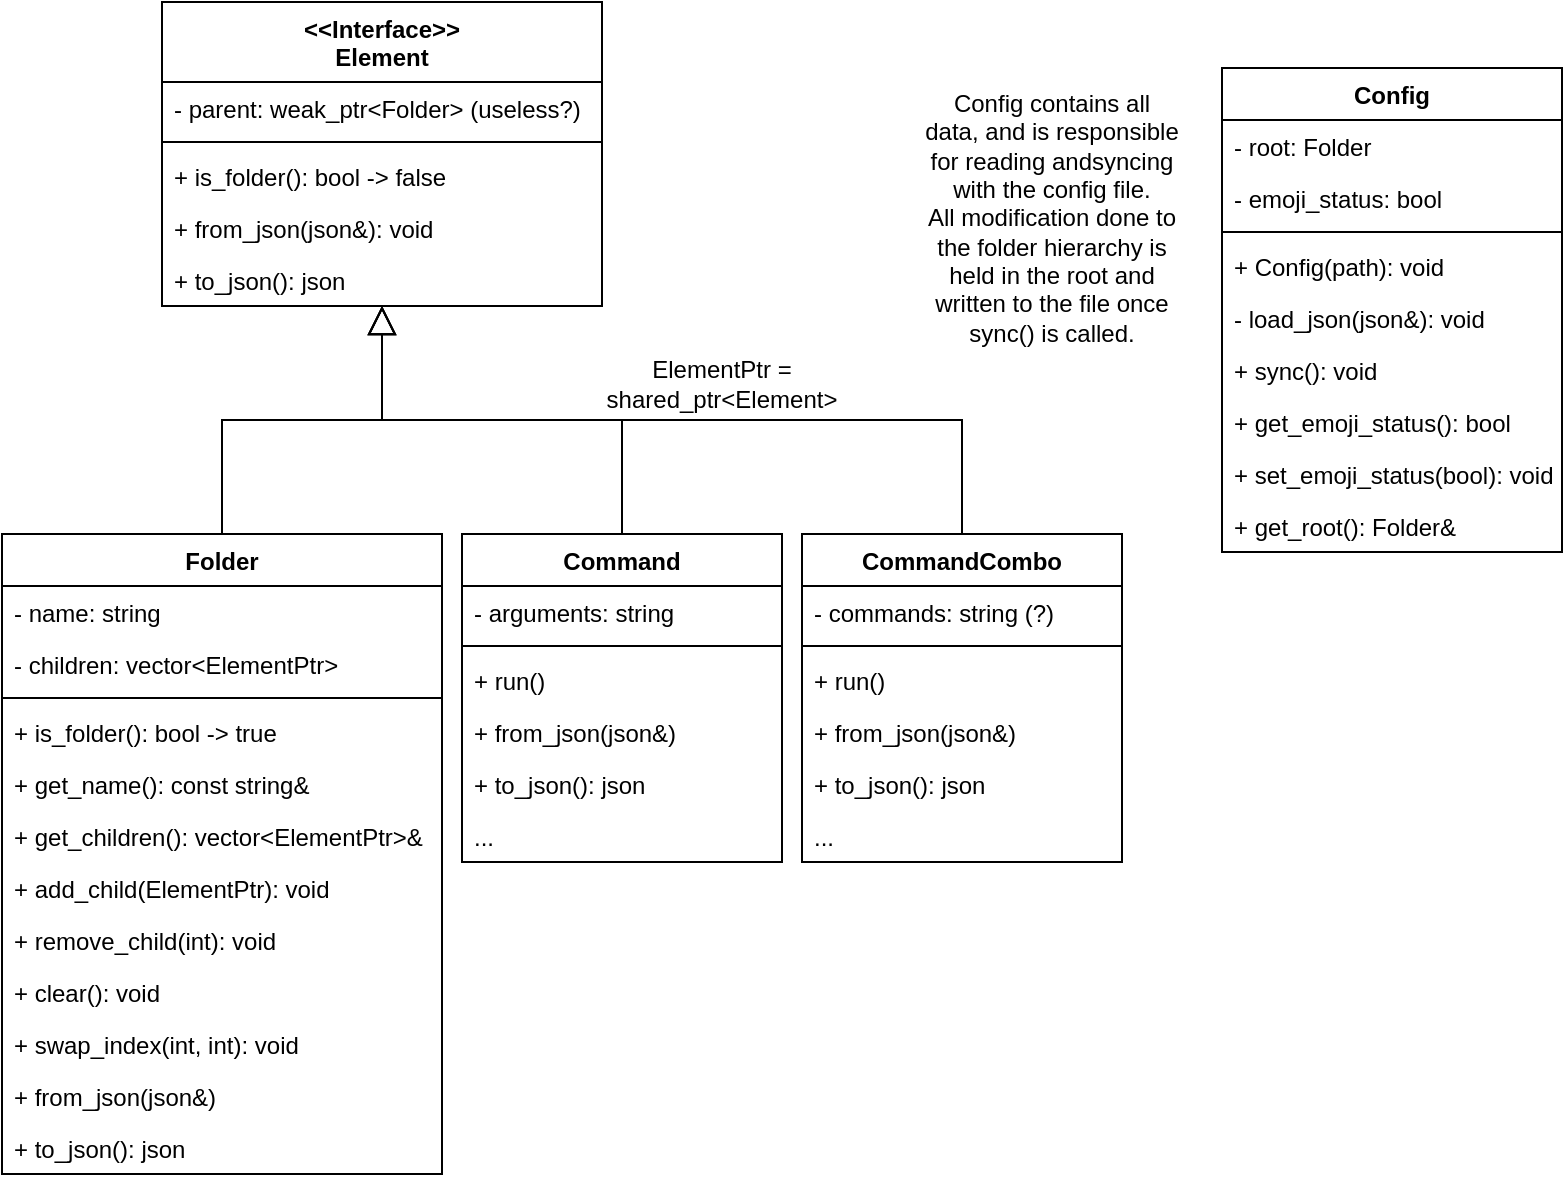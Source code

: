 <mxfile>
    <diagram id="C5RBs43oDa-KdzZeNtuy" name="Page-1">
        <mxGraphModel dx="595" dy="557" grid="1" gridSize="10" guides="1" tooltips="1" connect="1" arrows="1" fold="1" page="1" pageScale="1" pageWidth="827" pageHeight="1169" math="0" shadow="0">
            <root>
                <mxCell id="WIyWlLk6GJQsqaUBKTNV-0"/>
                <mxCell id="WIyWlLk6GJQsqaUBKTNV-1" parent="WIyWlLk6GJQsqaUBKTNV-0"/>
                <mxCell id="8q3i9P7gSI45HfQBKXjb-0" value="&lt;&lt;Interface&gt;&gt;&#10;Element" style="swimlane;fontStyle=1;align=center;verticalAlign=top;childLayout=stackLayout;horizontal=1;startSize=40;horizontalStack=0;resizeParent=1;resizeParentMax=0;resizeLast=0;collapsible=1;marginBottom=0;rounded=0;shadow=0;sketch=0;glass=0;swimlaneLine=1;" parent="WIyWlLk6GJQsqaUBKTNV-1" vertex="1">
                    <mxGeometry x="100" y="14" width="220" height="152" as="geometry">
                        <mxRectangle x="120" y="40" width="80" height="26" as="alternateBounds"/>
                    </mxGeometry>
                </mxCell>
                <mxCell id="8q3i9P7gSI45HfQBKXjb-23" value="- parent: weak_ptr&lt;Folder&gt; (useless?)" style="text;strokeColor=none;fillColor=none;align=left;verticalAlign=top;spacingLeft=4;spacingRight=4;overflow=hidden;rotatable=0;points=[[0,0.5],[1,0.5]];portConstraint=eastwest;rounded=0;shadow=0;glass=0;sketch=0;" parent="8q3i9P7gSI45HfQBKXjb-0" vertex="1">
                    <mxGeometry y="40" width="220" height="26" as="geometry"/>
                </mxCell>
                <mxCell id="8q3i9P7gSI45HfQBKXjb-2" value="" style="line;strokeWidth=1;fillColor=none;align=left;verticalAlign=middle;spacingTop=-1;spacingLeft=3;spacingRight=3;rotatable=0;labelPosition=right;points=[];portConstraint=eastwest;" parent="8q3i9P7gSI45HfQBKXjb-0" vertex="1">
                    <mxGeometry y="66" width="220" height="8" as="geometry"/>
                </mxCell>
                <mxCell id="8q3i9P7gSI45HfQBKXjb-3" value="+ is_folder(): bool -&gt; false" style="text;strokeColor=none;fillColor=none;align=left;verticalAlign=top;spacingLeft=4;spacingRight=4;overflow=hidden;rotatable=0;points=[[0,0.5],[1,0.5]];portConstraint=eastwest;" parent="8q3i9P7gSI45HfQBKXjb-0" vertex="1">
                    <mxGeometry y="74" width="220" height="26" as="geometry"/>
                </mxCell>
                <mxCell id="8q3i9P7gSI45HfQBKXjb-60" value="+ from_json(json&amp;): void" style="text;strokeColor=none;fillColor=none;align=left;verticalAlign=top;spacingLeft=4;spacingRight=4;overflow=hidden;rotatable=0;points=[[0,0.5],[1,0.5]];portConstraint=eastwest;rounded=0;shadow=0;glass=0;sketch=0;" parent="8q3i9P7gSI45HfQBKXjb-0" vertex="1">
                    <mxGeometry y="100" width="220" height="26" as="geometry"/>
                </mxCell>
                <mxCell id="8q3i9P7gSI45HfQBKXjb-64" value="+ to_json(): json" style="text;strokeColor=none;fillColor=none;align=left;verticalAlign=top;spacingLeft=4;spacingRight=4;overflow=hidden;rotatable=0;points=[[0,0.5],[1,0.5]];portConstraint=eastwest;rounded=0;shadow=0;glass=0;sketch=0;" parent="8q3i9P7gSI45HfQBKXjb-0" vertex="1">
                    <mxGeometry y="126" width="220" height="26" as="geometry"/>
                </mxCell>
                <mxCell id="8q3i9P7gSI45HfQBKXjb-6" value="Folder" style="swimlane;fontStyle=1;align=center;verticalAlign=top;childLayout=stackLayout;horizontal=1;startSize=26;horizontalStack=0;resizeParent=1;resizeParentMax=0;resizeLast=0;collapsible=1;marginBottom=0;rounded=0;shadow=0;glass=0;sketch=0;fillColor=none;" parent="WIyWlLk6GJQsqaUBKTNV-1" vertex="1">
                    <mxGeometry x="20" y="280" width="220" height="320" as="geometry"/>
                </mxCell>
                <mxCell id="8q3i9P7gSI45HfQBKXjb-28" value="- name: string" style="text;strokeColor=none;fillColor=none;align=left;verticalAlign=top;spacingLeft=4;spacingRight=4;overflow=hidden;rotatable=0;points=[[0,0.5],[1,0.5]];portConstraint=eastwest;rounded=0;shadow=0;glass=0;sketch=0;" parent="8q3i9P7gSI45HfQBKXjb-6" vertex="1">
                    <mxGeometry y="26" width="220" height="26" as="geometry"/>
                </mxCell>
                <mxCell id="8q3i9P7gSI45HfQBKXjb-7" value="- children: vector&lt;ElementPtr&gt;" style="text;strokeColor=none;fillColor=none;align=left;verticalAlign=top;spacingLeft=4;spacingRight=4;overflow=hidden;rotatable=0;points=[[0,0.5],[1,0.5]];portConstraint=eastwest;rounded=0;shadow=0;glass=0;sketch=0;" parent="8q3i9P7gSI45HfQBKXjb-6" vertex="1">
                    <mxGeometry y="52" width="220" height="26" as="geometry"/>
                </mxCell>
                <mxCell id="8q3i9P7gSI45HfQBKXjb-8" value="" style="line;strokeWidth=1;fillColor=none;align=left;verticalAlign=middle;spacingTop=-1;spacingLeft=3;spacingRight=3;rotatable=0;labelPosition=right;points=[];portConstraint=eastwest;rounded=0;shadow=0;glass=0;sketch=0;" parent="8q3i9P7gSI45HfQBKXjb-6" vertex="1">
                    <mxGeometry y="78" width="220" height="8" as="geometry"/>
                </mxCell>
                <mxCell id="8q3i9P7gSI45HfQBKXjb-9" value="+ is_folder(): bool -&gt; true" style="text;strokeColor=none;fillColor=none;align=left;verticalAlign=top;spacingLeft=4;spacingRight=4;overflow=hidden;rotatable=0;points=[[0,0.5],[1,0.5]];portConstraint=eastwest;rounded=0;shadow=0;glass=0;sketch=0;" parent="8q3i9P7gSI45HfQBKXjb-6" vertex="1">
                    <mxGeometry y="86" width="220" height="26" as="geometry"/>
                </mxCell>
                <mxCell id="8q3i9P7gSI45HfQBKXjb-29" value="+ get_name(): const string&amp;" style="text;strokeColor=none;fillColor=none;align=left;verticalAlign=top;spacingLeft=4;spacingRight=4;overflow=hidden;rotatable=0;points=[[0,0.5],[1,0.5]];portConstraint=eastwest;rounded=0;shadow=0;glass=0;sketch=0;" parent="8q3i9P7gSI45HfQBKXjb-6" vertex="1">
                    <mxGeometry y="112" width="220" height="26" as="geometry"/>
                </mxCell>
                <mxCell id="8q3i9P7gSI45HfQBKXjb-25" value="+ get_children(): vector&lt;ElementPtr&gt;&amp;" style="text;strokeColor=none;fillColor=none;align=left;verticalAlign=top;spacingLeft=4;spacingRight=4;overflow=hidden;rotatable=0;points=[[0,0.5],[1,0.5]];portConstraint=eastwest;rounded=0;shadow=0;glass=0;sketch=0;" parent="8q3i9P7gSI45HfQBKXjb-6" vertex="1">
                    <mxGeometry y="138" width="220" height="26" as="geometry"/>
                </mxCell>
                <mxCell id="8q3i9P7gSI45HfQBKXjb-36" value="+ add_child(ElementPtr): void" style="text;strokeColor=none;fillColor=none;align=left;verticalAlign=top;spacingLeft=4;spacingRight=4;overflow=hidden;rotatable=0;points=[[0,0.5],[1,0.5]];portConstraint=eastwest;rounded=0;shadow=0;glass=0;sketch=0;" parent="8q3i9P7gSI45HfQBKXjb-6" vertex="1">
                    <mxGeometry y="164" width="220" height="26" as="geometry"/>
                </mxCell>
                <mxCell id="8q3i9P7gSI45HfQBKXjb-37" value="+ remove_child(int): void" style="text;strokeColor=none;fillColor=none;align=left;verticalAlign=top;spacingLeft=4;spacingRight=4;overflow=hidden;rotatable=0;points=[[0,0.5],[1,0.5]];portConstraint=eastwest;rounded=0;shadow=0;glass=0;sketch=0;" parent="8q3i9P7gSI45HfQBKXjb-6" vertex="1">
                    <mxGeometry y="190" width="220" height="26" as="geometry"/>
                </mxCell>
                <mxCell id="8q3i9P7gSI45HfQBKXjb-38" value="+ clear(): void" style="text;strokeColor=none;fillColor=none;align=left;verticalAlign=top;spacingLeft=4;spacingRight=4;overflow=hidden;rotatable=0;points=[[0,0.5],[1,0.5]];portConstraint=eastwest;rounded=0;shadow=0;glass=0;sketch=0;" parent="8q3i9P7gSI45HfQBKXjb-6" vertex="1">
                    <mxGeometry y="216" width="220" height="26" as="geometry"/>
                </mxCell>
                <mxCell id="8q3i9P7gSI45HfQBKXjb-26" value="+ swap_index(int, int): void" style="text;strokeColor=none;fillColor=none;align=left;verticalAlign=top;spacingLeft=4;spacingRight=4;overflow=hidden;rotatable=0;points=[[0,0.5],[1,0.5]];portConstraint=eastwest;rounded=0;shadow=0;glass=0;sketch=0;" parent="8q3i9P7gSI45HfQBKXjb-6" vertex="1">
                    <mxGeometry y="242" width="220" height="26" as="geometry"/>
                </mxCell>
                <mxCell id="8q3i9P7gSI45HfQBKXjb-61" value="+ from_json(json&amp;)" style="text;strokeColor=none;fillColor=none;align=left;verticalAlign=top;spacingLeft=4;spacingRight=4;overflow=hidden;rotatable=0;points=[[0,0.5],[1,0.5]];portConstraint=eastwest;rounded=0;shadow=0;glass=0;sketch=0;" parent="8q3i9P7gSI45HfQBKXjb-6" vertex="1">
                    <mxGeometry y="268" width="220" height="26" as="geometry"/>
                </mxCell>
                <mxCell id="8q3i9P7gSI45HfQBKXjb-65" value="+ to_json(): json" style="text;strokeColor=none;fillColor=none;align=left;verticalAlign=top;spacingLeft=4;spacingRight=4;overflow=hidden;rotatable=0;points=[[0,0.5],[1,0.5]];portConstraint=eastwest;rounded=0;shadow=0;glass=0;sketch=0;" parent="8q3i9P7gSI45HfQBKXjb-6" vertex="1">
                    <mxGeometry y="294" width="220" height="26" as="geometry"/>
                </mxCell>
                <mxCell id="8q3i9P7gSI45HfQBKXjb-10" value="Command" style="swimlane;fontStyle=1;align=center;verticalAlign=top;childLayout=stackLayout;horizontal=1;startSize=26;horizontalStack=0;resizeParent=1;resizeParentMax=0;resizeLast=0;collapsible=1;marginBottom=0;rounded=0;shadow=0;glass=0;sketch=0;fillColor=none;" parent="WIyWlLk6GJQsqaUBKTNV-1" vertex="1">
                    <mxGeometry x="250" y="280" width="160" height="164" as="geometry"/>
                </mxCell>
                <mxCell id="8q3i9P7gSI45HfQBKXjb-11" value="- arguments: string" style="text;strokeColor=none;fillColor=none;align=left;verticalAlign=top;spacingLeft=4;spacingRight=4;overflow=hidden;rotatable=0;points=[[0,0.5],[1,0.5]];portConstraint=eastwest;rounded=0;shadow=0;glass=0;sketch=0;" parent="8q3i9P7gSI45HfQBKXjb-10" vertex="1">
                    <mxGeometry y="26" width="160" height="26" as="geometry"/>
                </mxCell>
                <mxCell id="8q3i9P7gSI45HfQBKXjb-12" value="" style="line;strokeWidth=1;fillColor=none;align=left;verticalAlign=middle;spacingTop=-1;spacingLeft=3;spacingRight=3;rotatable=0;labelPosition=right;points=[];portConstraint=eastwest;rounded=0;shadow=0;glass=0;sketch=0;" parent="8q3i9P7gSI45HfQBKXjb-10" vertex="1">
                    <mxGeometry y="52" width="160" height="8" as="geometry"/>
                </mxCell>
                <mxCell id="8q3i9P7gSI45HfQBKXjb-13" value="+ run()" style="text;strokeColor=none;fillColor=none;align=left;verticalAlign=top;spacingLeft=4;spacingRight=4;overflow=hidden;rotatable=0;points=[[0,0.5],[1,0.5]];portConstraint=eastwest;rounded=0;shadow=0;glass=0;sketch=0;" parent="8q3i9P7gSI45HfQBKXjb-10" vertex="1">
                    <mxGeometry y="60" width="160" height="26" as="geometry"/>
                </mxCell>
                <mxCell id="8q3i9P7gSI45HfQBKXjb-62" value="+ from_json(json&amp;)" style="text;strokeColor=none;fillColor=none;align=left;verticalAlign=top;spacingLeft=4;spacingRight=4;overflow=hidden;rotatable=0;points=[[0,0.5],[1,0.5]];portConstraint=eastwest;rounded=0;shadow=0;glass=0;sketch=0;" parent="8q3i9P7gSI45HfQBKXjb-10" vertex="1">
                    <mxGeometry y="86" width="160" height="26" as="geometry"/>
                </mxCell>
                <mxCell id="8q3i9P7gSI45HfQBKXjb-66" value="+ to_json(): json" style="text;strokeColor=none;fillColor=none;align=left;verticalAlign=top;spacingLeft=4;spacingRight=4;overflow=hidden;rotatable=0;points=[[0,0.5],[1,0.5]];portConstraint=eastwest;rounded=0;shadow=0;glass=0;sketch=0;" parent="8q3i9P7gSI45HfQBKXjb-10" vertex="1">
                    <mxGeometry y="112" width="160" height="26" as="geometry"/>
                </mxCell>
                <mxCell id="8q3i9P7gSI45HfQBKXjb-39" value="..." style="text;strokeColor=none;fillColor=none;align=left;verticalAlign=top;spacingLeft=4;spacingRight=4;overflow=hidden;rotatable=0;points=[[0,0.5],[1,0.5]];portConstraint=eastwest;rounded=0;shadow=0;glass=0;sketch=0;" parent="8q3i9P7gSI45HfQBKXjb-10" vertex="1">
                    <mxGeometry y="138" width="160" height="26" as="geometry"/>
                </mxCell>
                <mxCell id="8q3i9P7gSI45HfQBKXjb-14" value="CommandCombo" style="swimlane;fontStyle=1;align=center;verticalAlign=top;childLayout=stackLayout;horizontal=1;startSize=26;horizontalStack=0;resizeParent=1;resizeParentMax=0;resizeLast=0;collapsible=1;marginBottom=0;rounded=0;shadow=0;glass=0;sketch=0;fillColor=none;" parent="WIyWlLk6GJQsqaUBKTNV-1" vertex="1">
                    <mxGeometry x="420" y="280" width="160" height="164" as="geometry"/>
                </mxCell>
                <mxCell id="8q3i9P7gSI45HfQBKXjb-15" value="- commands: string (?)" style="text;strokeColor=none;fillColor=none;align=left;verticalAlign=top;spacingLeft=4;spacingRight=4;overflow=hidden;rotatable=0;points=[[0,0.5],[1,0.5]];portConstraint=eastwest;rounded=0;shadow=0;glass=0;sketch=0;" parent="8q3i9P7gSI45HfQBKXjb-14" vertex="1">
                    <mxGeometry y="26" width="160" height="26" as="geometry"/>
                </mxCell>
                <mxCell id="8q3i9P7gSI45HfQBKXjb-16" value="" style="line;strokeWidth=1;fillColor=none;align=left;verticalAlign=middle;spacingTop=-1;spacingLeft=3;spacingRight=3;rotatable=0;labelPosition=right;points=[];portConstraint=eastwest;rounded=0;shadow=0;glass=0;sketch=0;" parent="8q3i9P7gSI45HfQBKXjb-14" vertex="1">
                    <mxGeometry y="52" width="160" height="8" as="geometry"/>
                </mxCell>
                <mxCell id="8q3i9P7gSI45HfQBKXjb-17" value="+ run()" style="text;strokeColor=none;fillColor=none;align=left;verticalAlign=top;spacingLeft=4;spacingRight=4;overflow=hidden;rotatable=0;points=[[0,0.5],[1,0.5]];portConstraint=eastwest;rounded=0;shadow=0;glass=0;sketch=0;" parent="8q3i9P7gSI45HfQBKXjb-14" vertex="1">
                    <mxGeometry y="60" width="160" height="26" as="geometry"/>
                </mxCell>
                <mxCell id="8q3i9P7gSI45HfQBKXjb-63" value="+ from_json(json&amp;)" style="text;strokeColor=none;fillColor=none;align=left;verticalAlign=top;spacingLeft=4;spacingRight=4;overflow=hidden;rotatable=0;points=[[0,0.5],[1,0.5]];portConstraint=eastwest;rounded=0;shadow=0;glass=0;sketch=0;" parent="8q3i9P7gSI45HfQBKXjb-14" vertex="1">
                    <mxGeometry y="86" width="160" height="26" as="geometry"/>
                </mxCell>
                <mxCell id="8q3i9P7gSI45HfQBKXjb-67" value="+ to_json(): json" style="text;strokeColor=none;fillColor=none;align=left;verticalAlign=top;spacingLeft=4;spacingRight=4;overflow=hidden;rotatable=0;points=[[0,0.5],[1,0.5]];portConstraint=eastwest;rounded=0;shadow=0;glass=0;sketch=0;" parent="8q3i9P7gSI45HfQBKXjb-14" vertex="1">
                    <mxGeometry y="112" width="160" height="26" as="geometry"/>
                </mxCell>
                <mxCell id="8q3i9P7gSI45HfQBKXjb-40" value="..." style="text;strokeColor=none;fillColor=none;align=left;verticalAlign=top;spacingLeft=4;spacingRight=4;overflow=hidden;rotatable=0;points=[[0,0.5],[1,0.5]];portConstraint=eastwest;rounded=0;shadow=0;glass=0;sketch=0;" parent="8q3i9P7gSI45HfQBKXjb-14" vertex="1">
                    <mxGeometry y="138" width="160" height="26" as="geometry"/>
                </mxCell>
                <mxCell id="8q3i9P7gSI45HfQBKXjb-18" value="" style="endArrow=block;endFill=0;endSize=12;html=1;rounded=0;exitX=0.5;exitY=0;exitDx=0;exitDy=0;entryX=0.5;entryY=1;entryDx=0;entryDy=0;edgeStyle=orthogonalEdgeStyle;" parent="WIyWlLk6GJQsqaUBKTNV-1" source="8q3i9P7gSI45HfQBKXjb-6" target="8q3i9P7gSI45HfQBKXjb-0" edge="1">
                    <mxGeometry width="160" relative="1" as="geometry">
                        <mxPoint x="330" y="280" as="sourcePoint"/>
                        <mxPoint x="490" y="280" as="targetPoint"/>
                    </mxGeometry>
                </mxCell>
                <mxCell id="8q3i9P7gSI45HfQBKXjb-20" value="" style="endArrow=block;endFill=0;endSize=12;html=1;rounded=0;entryX=0.5;entryY=1;entryDx=0;entryDy=0;exitX=0.5;exitY=0;exitDx=0;exitDy=0;edgeStyle=orthogonalEdgeStyle;" parent="WIyWlLk6GJQsqaUBKTNV-1" source="8q3i9P7gSI45HfQBKXjb-10" target="8q3i9P7gSI45HfQBKXjb-0" edge="1">
                    <mxGeometry width="160" relative="1" as="geometry">
                        <mxPoint x="120" y="270" as="sourcePoint"/>
                        <mxPoint x="210" y="184" as="targetPoint"/>
                    </mxGeometry>
                </mxCell>
                <mxCell id="8q3i9P7gSI45HfQBKXjb-21" value="" style="endArrow=block;endFill=0;endSize=12;html=1;rounded=0;exitX=0.5;exitY=0;exitDx=0;exitDy=0;entryX=0.5;entryY=1;entryDx=0;entryDy=0;edgeStyle=orthogonalEdgeStyle;" parent="WIyWlLk6GJQsqaUBKTNV-1" source="8q3i9P7gSI45HfQBKXjb-14" target="8q3i9P7gSI45HfQBKXjb-0" edge="1">
                    <mxGeometry width="160" relative="1" as="geometry">
                        <mxPoint x="300" y="270" as="sourcePoint"/>
                        <mxPoint x="200" y="180" as="targetPoint"/>
                    </mxGeometry>
                </mxCell>
                <mxCell id="8q3i9P7gSI45HfQBKXjb-27" value="ElementPtr = shared_ptr&amp;lt;Element&amp;gt;" style="text;html=1;strokeColor=none;fillColor=none;align=center;verticalAlign=middle;whiteSpace=wrap;rounded=0;shadow=0;glass=0;sketch=0;" parent="WIyWlLk6GJQsqaUBKTNV-1" vertex="1">
                    <mxGeometry x="320" y="190" width="120" height="30" as="geometry"/>
                </mxCell>
                <mxCell id="8q3i9P7gSI45HfQBKXjb-30" value="Config&#10;&#10;" style="swimlane;fontStyle=1;align=center;verticalAlign=top;childLayout=stackLayout;horizontal=1;startSize=26;horizontalStack=0;resizeParent=1;resizeParentMax=0;resizeLast=0;collapsible=1;marginBottom=0;rounded=0;shadow=0;glass=0;sketch=0;fillColor=none;" parent="WIyWlLk6GJQsqaUBKTNV-1" vertex="1">
                    <mxGeometry x="630" y="47" width="170" height="242" as="geometry"/>
                </mxCell>
                <mxCell id="8q3i9P7gSI45HfQBKXjb-35" value="- root: Folder" style="text;strokeColor=none;fillColor=none;align=left;verticalAlign=top;spacingLeft=4;spacingRight=4;overflow=hidden;rotatable=0;points=[[0,0.5],[1,0.5]];portConstraint=eastwest;rounded=0;shadow=0;glass=0;sketch=0;" parent="8q3i9P7gSI45HfQBKXjb-30" vertex="1">
                    <mxGeometry y="26" width="170" height="26" as="geometry"/>
                </mxCell>
                <mxCell id="8q3i9P7gSI45HfQBKXjb-31" value="- emoji_status: bool" style="text;strokeColor=none;fillColor=none;align=left;verticalAlign=top;spacingLeft=4;spacingRight=4;overflow=hidden;rotatable=0;points=[[0,0.5],[1,0.5]];portConstraint=eastwest;rounded=0;shadow=0;glass=0;sketch=0;" parent="8q3i9P7gSI45HfQBKXjb-30" vertex="1">
                    <mxGeometry y="52" width="170" height="26" as="geometry"/>
                </mxCell>
                <mxCell id="8q3i9P7gSI45HfQBKXjb-32" value="" style="line;strokeWidth=1;fillColor=none;align=left;verticalAlign=middle;spacingTop=-1;spacingLeft=3;spacingRight=3;rotatable=0;labelPosition=right;points=[];portConstraint=eastwest;rounded=0;shadow=0;glass=0;sketch=0;" parent="8q3i9P7gSI45HfQBKXjb-30" vertex="1">
                    <mxGeometry y="78" width="170" height="8" as="geometry"/>
                </mxCell>
                <mxCell id="8q3i9P7gSI45HfQBKXjb-34" value="+ Config(path): void" style="text;strokeColor=none;fillColor=none;align=left;verticalAlign=top;spacingLeft=4;spacingRight=4;overflow=hidden;rotatable=0;points=[[0,0.5],[1,0.5]];portConstraint=eastwest;rounded=0;shadow=0;glass=0;sketch=0;" parent="8q3i9P7gSI45HfQBKXjb-30" vertex="1">
                    <mxGeometry y="86" width="170" height="26" as="geometry"/>
                </mxCell>
                <mxCell id="8q3i9P7gSI45HfQBKXjb-68" value="- load_json(json&amp;): void" style="text;strokeColor=none;fillColor=none;align=left;verticalAlign=top;spacingLeft=4;spacingRight=4;overflow=hidden;rotatable=0;points=[[0,0.5],[1,0.5]];portConstraint=eastwest;rounded=0;shadow=0;glass=0;sketch=0;" parent="8q3i9P7gSI45HfQBKXjb-30" vertex="1">
                    <mxGeometry y="112" width="170" height="26" as="geometry"/>
                </mxCell>
                <mxCell id="8q3i9P7gSI45HfQBKXjb-73" value="+ sync(): void" style="text;strokeColor=none;fillColor=none;align=left;verticalAlign=top;spacingLeft=4;spacingRight=4;overflow=hidden;rotatable=0;points=[[0,0.5],[1,0.5]];portConstraint=eastwest;rounded=0;shadow=0;glass=0;sketch=0;" parent="8q3i9P7gSI45HfQBKXjb-30" vertex="1">
                    <mxGeometry y="138" width="170" height="26" as="geometry"/>
                </mxCell>
                <mxCell id="8q3i9P7gSI45HfQBKXjb-33" value="+ get_emoji_status(): bool" style="text;strokeColor=none;fillColor=none;align=left;verticalAlign=top;spacingLeft=4;spacingRight=4;overflow=hidden;rotatable=0;points=[[0,0.5],[1,0.5]];portConstraint=eastwest;rounded=0;shadow=0;glass=0;sketch=0;" parent="8q3i9P7gSI45HfQBKXjb-30" vertex="1">
                    <mxGeometry y="164" width="170" height="26" as="geometry"/>
                </mxCell>
                <mxCell id="8q3i9P7gSI45HfQBKXjb-69" value="+ set_emoji_status(bool): void" style="text;strokeColor=none;fillColor=none;align=left;verticalAlign=top;spacingLeft=4;spacingRight=4;overflow=hidden;rotatable=0;points=[[0,0.5],[1,0.5]];portConstraint=eastwest;rounded=0;shadow=0;glass=0;sketch=0;" parent="8q3i9P7gSI45HfQBKXjb-30" vertex="1">
                    <mxGeometry y="190" width="170" height="26" as="geometry"/>
                </mxCell>
                <mxCell id="8q3i9P7gSI45HfQBKXjb-70" value="+ get_root(): Folder&amp;" style="text;strokeColor=none;fillColor=none;align=left;verticalAlign=top;spacingLeft=4;spacingRight=4;overflow=hidden;rotatable=0;points=[[0,0.5],[1,0.5]];portConstraint=eastwest;rounded=0;shadow=0;glass=0;sketch=0;" parent="8q3i9P7gSI45HfQBKXjb-30" vertex="1">
                    <mxGeometry y="216" width="170" height="26" as="geometry"/>
                </mxCell>
                <mxCell id="8q3i9P7gSI45HfQBKXjb-72" value="Config contains all data, and is responsible for reading andsyncing with the config file.&lt;br&gt;All modification done to the folder hierarchy is held in the root and written to the file once sync() is called." style="text;html=1;strokeColor=none;fillColor=none;align=center;verticalAlign=middle;whiteSpace=wrap;rounded=0;shadow=0;glass=0;sketch=0;" parent="WIyWlLk6GJQsqaUBKTNV-1" vertex="1">
                    <mxGeometry x="480" y="54" width="130" height="136" as="geometry"/>
                </mxCell>
            </root>
        </mxGraphModel>
    </diagram>
</mxfile>